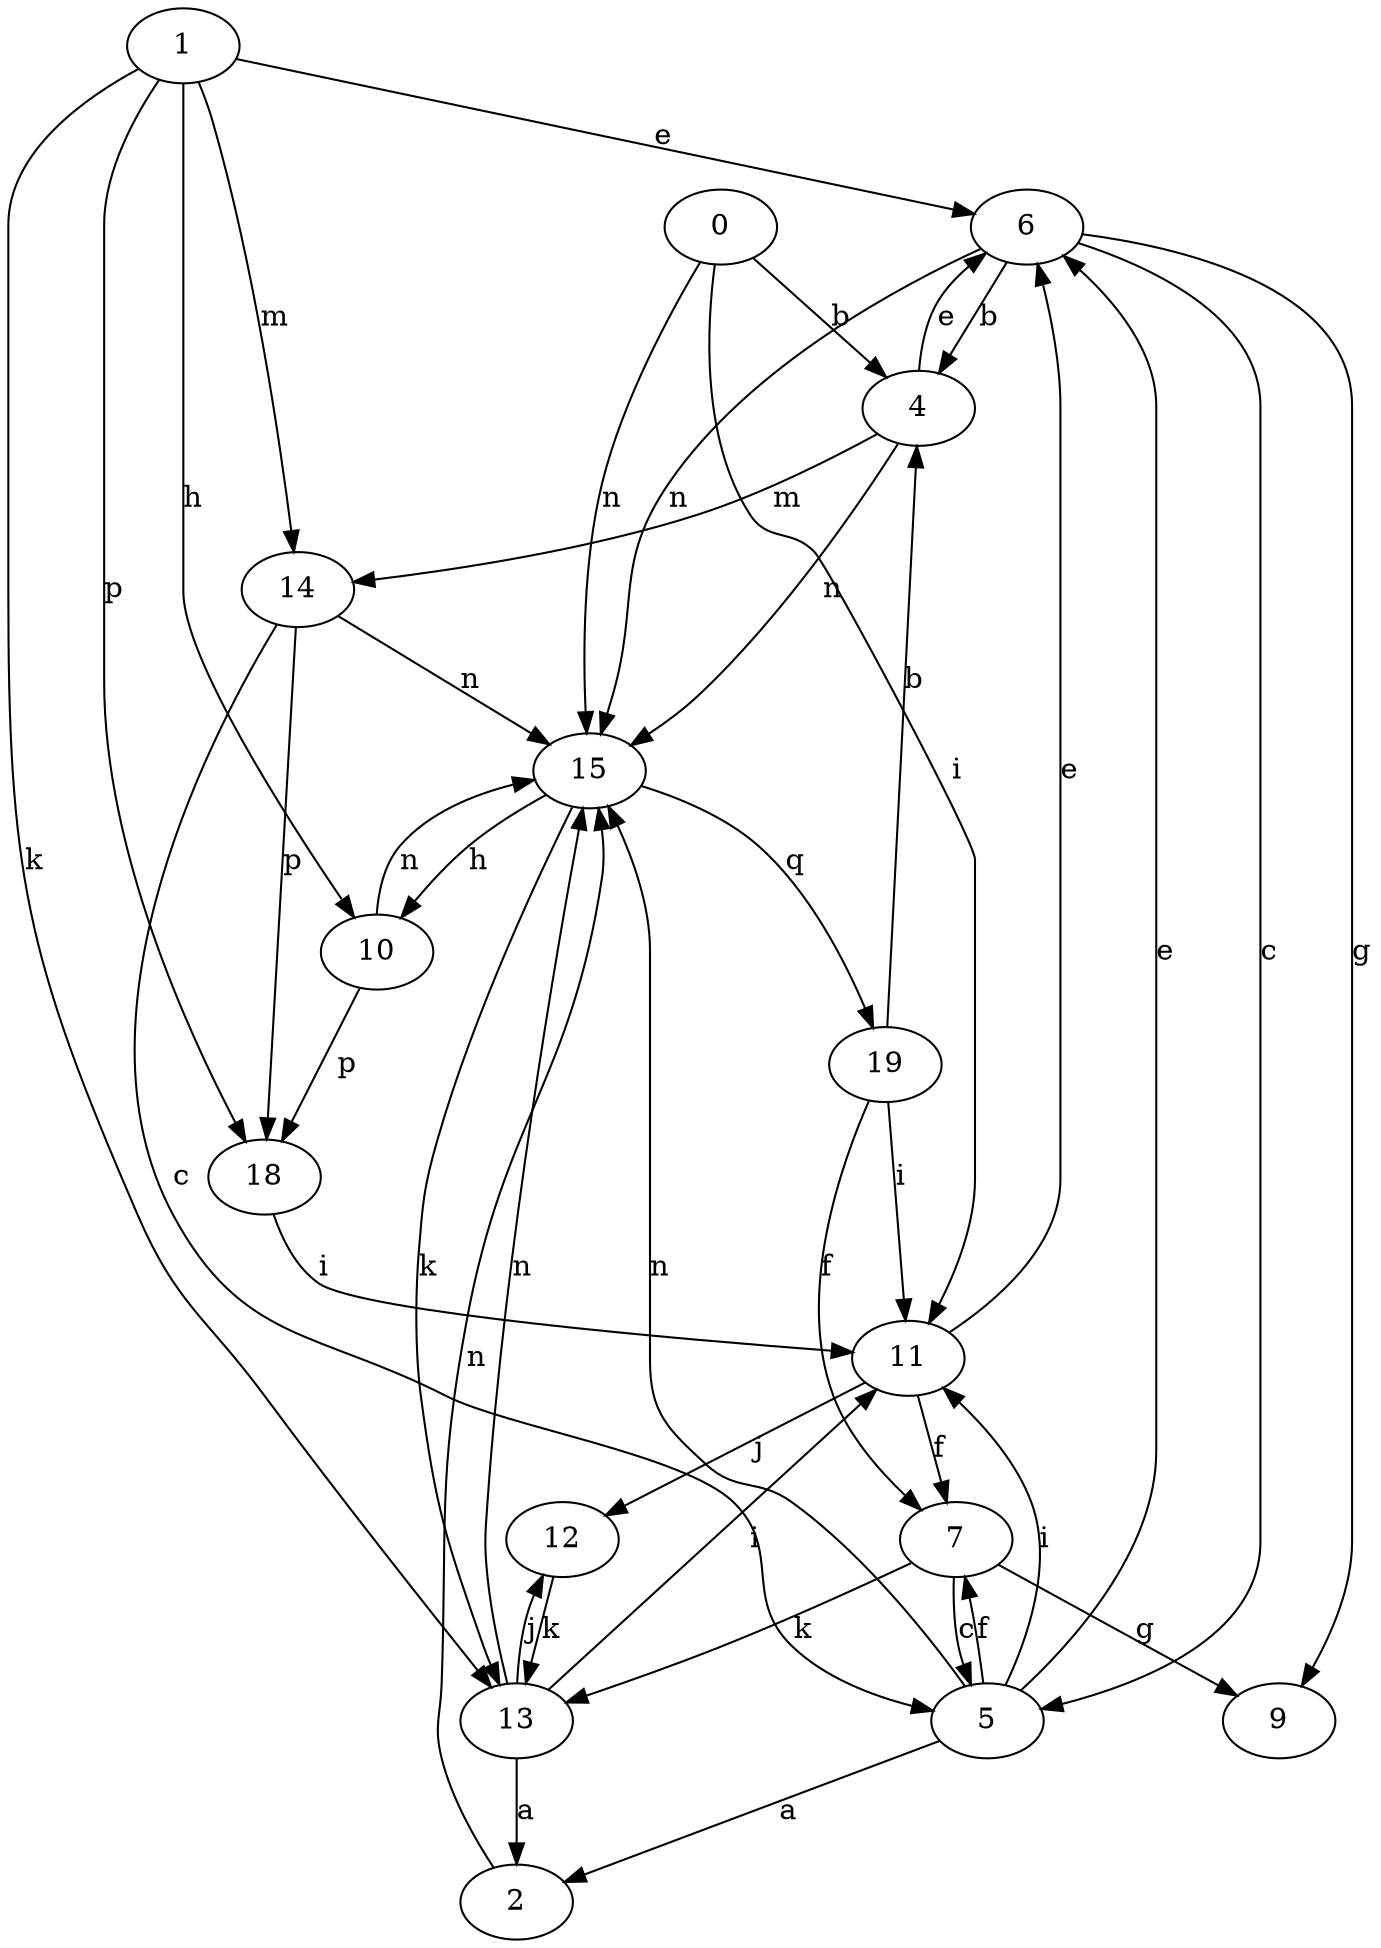 strict digraph  {
1;
2;
4;
5;
6;
7;
0;
9;
10;
11;
12;
13;
14;
15;
18;
19;
1 -> 6  [label=e];
1 -> 10  [label=h];
1 -> 13  [label=k];
1 -> 14  [label=m];
1 -> 18  [label=p];
2 -> 15  [label=n];
4 -> 6  [label=e];
4 -> 14  [label=m];
4 -> 15  [label=n];
5 -> 2  [label=a];
5 -> 6  [label=e];
5 -> 7  [label=f];
5 -> 11  [label=i];
5 -> 15  [label=n];
6 -> 4  [label=b];
6 -> 5  [label=c];
6 -> 9  [label=g];
6 -> 15  [label=n];
7 -> 5  [label=c];
7 -> 9  [label=g];
7 -> 13  [label=k];
0 -> 4  [label=b];
0 -> 11  [label=i];
0 -> 15  [label=n];
10 -> 15  [label=n];
10 -> 18  [label=p];
11 -> 6  [label=e];
11 -> 7  [label=f];
11 -> 12  [label=j];
12 -> 13  [label=k];
13 -> 2  [label=a];
13 -> 11  [label=i];
13 -> 12  [label=j];
13 -> 15  [label=n];
14 -> 5  [label=c];
14 -> 15  [label=n];
14 -> 18  [label=p];
15 -> 10  [label=h];
15 -> 13  [label=k];
15 -> 19  [label=q];
18 -> 11  [label=i];
19 -> 4  [label=b];
19 -> 7  [label=f];
19 -> 11  [label=i];
}
